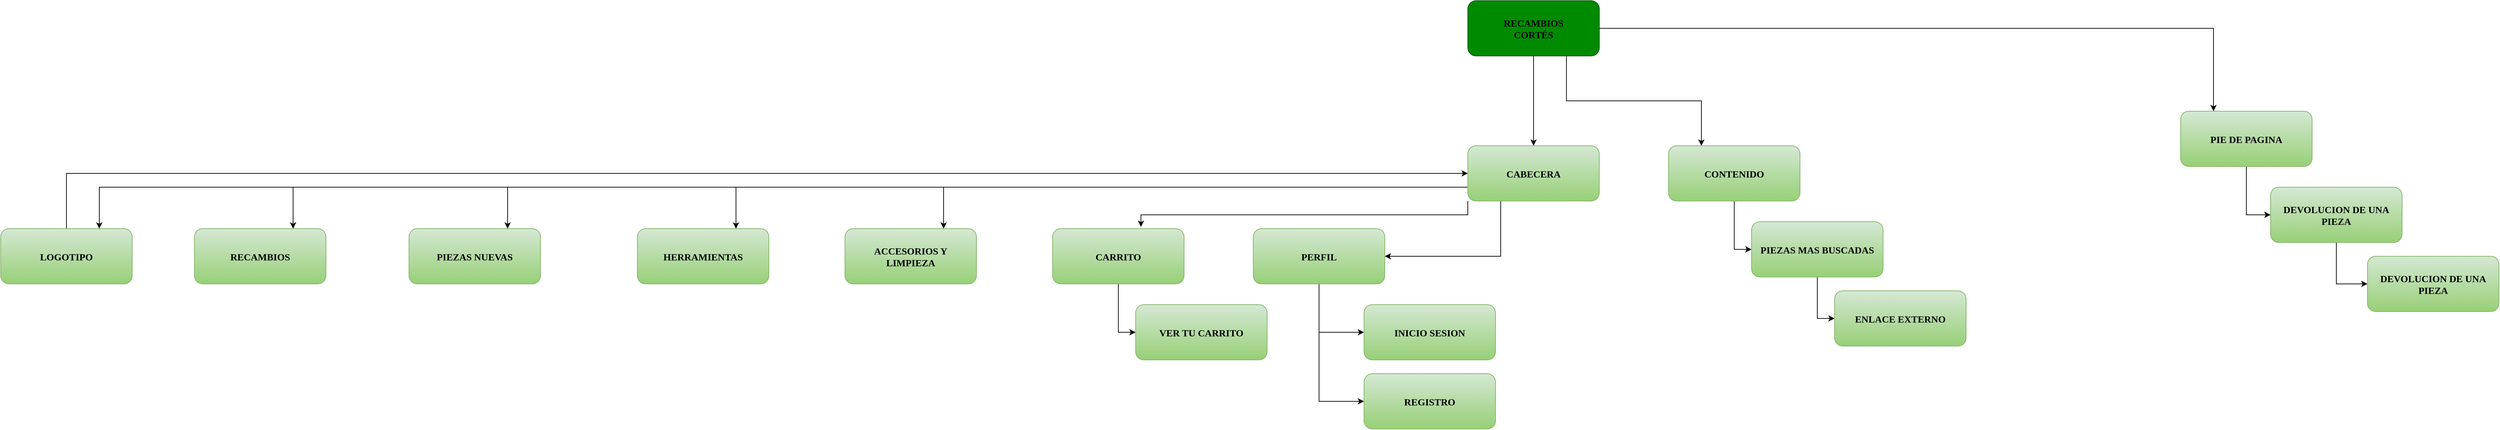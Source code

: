 <mxfile version="24.7.16">
  <diagram name="Page-1" id="2c0d36ab-eaac-3732-788b-9136903baeff">
    <mxGraphModel dx="7107" dy="1418" grid="1" gridSize="10" guides="1" tooltips="1" connect="1" arrows="1" fold="1" page="1" pageScale="1.5" pageWidth="3000" pageHeight="3000" background="none" math="0" shadow="0">
      <root>
        <mxCell id="0" />
        <mxCell id="1" parent="0" />
        <mxCell id="wIMWApF75YpSeEcvYqAv-141" style="edgeStyle=orthogonalEdgeStyle;rounded=0;orthogonalLoop=1;jettySize=auto;html=1;exitX=0.5;exitY=1;exitDx=0;exitDy=0;entryX=0.5;entryY=0;entryDx=0;entryDy=0;" edge="1" parent="1" source="2" target="wIMWApF75YpSeEcvYqAv-139">
          <mxGeometry relative="1" as="geometry" />
        </mxCell>
        <mxCell id="wIMWApF75YpSeEcvYqAv-166" style="edgeStyle=orthogonalEdgeStyle;rounded=0;orthogonalLoop=1;jettySize=auto;html=1;exitX=0.75;exitY=1;exitDx=0;exitDy=0;entryX=0.25;entryY=0;entryDx=0;entryDy=0;" edge="1" parent="1" source="2" target="wIMWApF75YpSeEcvYqAv-159">
          <mxGeometry relative="1" as="geometry" />
        </mxCell>
        <mxCell id="wIMWApF75YpSeEcvYqAv-168" style="edgeStyle=orthogonalEdgeStyle;rounded=0;orthogonalLoop=1;jettySize=auto;html=1;exitX=1;exitY=0.5;exitDx=0;exitDy=0;entryX=0.25;entryY=0;entryDx=0;entryDy=0;" edge="1" parent="1" source="2" target="wIMWApF75YpSeEcvYqAv-167">
          <mxGeometry relative="1" as="geometry" />
        </mxCell>
        <mxCell id="2" value="RECAMBIOS&#xa;CORTÉS" style="rounded=1;fillColor=#008a00;strokeColor=#005700;fontColor=#000000;fontStyle=1;fontFamily=Tahoma;fontSize=14" parent="1" vertex="1">
          <mxGeometry x="-2380" y="390" width="190" height="80" as="geometry" />
        </mxCell>
        <mxCell id="wIMWApF75YpSeEcvYqAv-131" value="RECAMBIOS" style="rounded=1;fillColor=#d5e8d4;strokeColor=#82b366;fontStyle=1;fontFamily=Tahoma;fontSize=14;gradientColor=#97d077;" vertex="1" parent="1">
          <mxGeometry x="-4220" y="720" width="190" height="80" as="geometry" />
        </mxCell>
        <mxCell id="wIMWApF75YpSeEcvYqAv-133" value="ACCESORIOS Y&#xa;LIMPIEZA" style="rounded=1;fillColor=#d5e8d4;strokeColor=#82b366;fontStyle=1;fontFamily=Tahoma;fontSize=14;gradientColor=#97d077;" vertex="1" parent="1">
          <mxGeometry x="-3280" y="720" width="190" height="80" as="geometry" />
        </mxCell>
        <mxCell id="wIMWApF75YpSeEcvYqAv-134" value="PIEZAS NUEVAS" style="rounded=1;fillColor=#d5e8d4;strokeColor=#82b366;fontStyle=1;fontFamily=Tahoma;fontSize=14;gradientColor=#97d077;" vertex="1" parent="1">
          <mxGeometry x="-3910" y="720" width="190" height="80" as="geometry" />
        </mxCell>
        <mxCell id="wIMWApF75YpSeEcvYqAv-135" value="HERRAMIENTAS" style="rounded=1;fillColor=#d5e8d4;strokeColor=#82b366;fontStyle=1;fontFamily=Tahoma;fontSize=14;gradientColor=#97d077;" vertex="1" parent="1">
          <mxGeometry x="-3580" y="720" width="190" height="80" as="geometry" />
        </mxCell>
        <mxCell id="wIMWApF75YpSeEcvYqAv-155" style="edgeStyle=orthogonalEdgeStyle;rounded=0;orthogonalLoop=1;jettySize=auto;html=1;exitX=0.5;exitY=1;exitDx=0;exitDy=0;entryX=0;entryY=0.5;entryDx=0;entryDy=0;" edge="1" parent="1" source="wIMWApF75YpSeEcvYqAv-136" target="wIMWApF75YpSeEcvYqAv-154">
          <mxGeometry relative="1" as="geometry" />
        </mxCell>
        <mxCell id="wIMWApF75YpSeEcvYqAv-136" value="CARRITO" style="rounded=1;fillColor=#d5e8d4;strokeColor=#82b366;fontStyle=1;fontFamily=Tahoma;fontSize=14;gradientColor=#97d077;" vertex="1" parent="1">
          <mxGeometry x="-2980" y="720" width="190" height="80" as="geometry" />
        </mxCell>
        <mxCell id="wIMWApF75YpSeEcvYqAv-151" style="edgeStyle=orthogonalEdgeStyle;rounded=0;orthogonalLoop=1;jettySize=auto;html=1;exitX=0.5;exitY=1;exitDx=0;exitDy=0;entryX=0;entryY=0.5;entryDx=0;entryDy=0;" edge="1" parent="1" source="wIMWApF75YpSeEcvYqAv-137" target="wIMWApF75YpSeEcvYqAv-150">
          <mxGeometry relative="1" as="geometry" />
        </mxCell>
        <mxCell id="wIMWApF75YpSeEcvYqAv-153" style="edgeStyle=orthogonalEdgeStyle;rounded=0;orthogonalLoop=1;jettySize=auto;html=1;exitX=0.5;exitY=1;exitDx=0;exitDy=0;entryX=0;entryY=0.5;entryDx=0;entryDy=0;" edge="1" parent="1" source="wIMWApF75YpSeEcvYqAv-137" target="wIMWApF75YpSeEcvYqAv-152">
          <mxGeometry relative="1" as="geometry" />
        </mxCell>
        <mxCell id="wIMWApF75YpSeEcvYqAv-137" value="PERFIL" style="rounded=1;fillColor=#d5e8d4;strokeColor=#82b366;fontStyle=1;fontFamily=Tahoma;fontSize=14;gradientColor=#97d077;" vertex="1" parent="1">
          <mxGeometry x="-2690" y="720" width="190" height="80" as="geometry" />
        </mxCell>
        <mxCell id="wIMWApF75YpSeEcvYqAv-149" style="edgeStyle=orthogonalEdgeStyle;rounded=0;orthogonalLoop=1;jettySize=auto;html=1;exitX=0.5;exitY=0;exitDx=0;exitDy=0;entryX=0;entryY=0.5;entryDx=0;entryDy=0;" edge="1" parent="1" source="wIMWApF75YpSeEcvYqAv-138" target="wIMWApF75YpSeEcvYqAv-139">
          <mxGeometry relative="1" as="geometry" />
        </mxCell>
        <mxCell id="wIMWApF75YpSeEcvYqAv-138" value="LOGOTIPO" style="rounded=1;fillColor=#d5e8d4;strokeColor=#82b366;fontStyle=1;fontFamily=Tahoma;fontSize=14;gradientColor=#97d077;" vertex="1" parent="1">
          <mxGeometry x="-4500" y="720" width="190" height="80" as="geometry" />
        </mxCell>
        <mxCell id="wIMWApF75YpSeEcvYqAv-144" style="edgeStyle=orthogonalEdgeStyle;rounded=0;orthogonalLoop=1;jettySize=auto;html=1;exitX=0;exitY=0.75;exitDx=0;exitDy=0;entryX=0.75;entryY=0;entryDx=0;entryDy=0;" edge="1" parent="1" source="wIMWApF75YpSeEcvYqAv-139" target="wIMWApF75YpSeEcvYqAv-133">
          <mxGeometry relative="1" as="geometry" />
        </mxCell>
        <mxCell id="wIMWApF75YpSeEcvYqAv-145" style="edgeStyle=orthogonalEdgeStyle;rounded=0;orthogonalLoop=1;jettySize=auto;html=1;exitX=0;exitY=0.75;exitDx=0;exitDy=0;entryX=0.75;entryY=0;entryDx=0;entryDy=0;" edge="1" parent="1" source="wIMWApF75YpSeEcvYqAv-139" target="wIMWApF75YpSeEcvYqAv-135">
          <mxGeometry relative="1" as="geometry" />
        </mxCell>
        <mxCell id="wIMWApF75YpSeEcvYqAv-146" style="edgeStyle=orthogonalEdgeStyle;rounded=0;orthogonalLoop=1;jettySize=auto;html=1;exitX=0;exitY=0.75;exitDx=0;exitDy=0;entryX=0.75;entryY=0;entryDx=0;entryDy=0;" edge="1" parent="1" source="wIMWApF75YpSeEcvYqAv-139" target="wIMWApF75YpSeEcvYqAv-134">
          <mxGeometry relative="1" as="geometry" />
        </mxCell>
        <mxCell id="wIMWApF75YpSeEcvYqAv-147" style="edgeStyle=orthogonalEdgeStyle;rounded=0;orthogonalLoop=1;jettySize=auto;html=1;exitX=0;exitY=0.75;exitDx=0;exitDy=0;entryX=0.75;entryY=0;entryDx=0;entryDy=0;" edge="1" parent="1" source="wIMWApF75YpSeEcvYqAv-139" target="wIMWApF75YpSeEcvYqAv-131">
          <mxGeometry relative="1" as="geometry" />
        </mxCell>
        <mxCell id="wIMWApF75YpSeEcvYqAv-148" style="edgeStyle=orthogonalEdgeStyle;rounded=0;orthogonalLoop=1;jettySize=auto;html=1;exitX=0;exitY=0.75;exitDx=0;exitDy=0;entryX=0.75;entryY=0;entryDx=0;entryDy=0;" edge="1" parent="1" source="wIMWApF75YpSeEcvYqAv-139" target="wIMWApF75YpSeEcvYqAv-138">
          <mxGeometry relative="1" as="geometry" />
        </mxCell>
        <mxCell id="wIMWApF75YpSeEcvYqAv-165" style="edgeStyle=orthogonalEdgeStyle;rounded=0;orthogonalLoop=1;jettySize=auto;html=1;exitX=0.25;exitY=1;exitDx=0;exitDy=0;entryX=1;entryY=0.5;entryDx=0;entryDy=0;" edge="1" parent="1" source="wIMWApF75YpSeEcvYqAv-139" target="wIMWApF75YpSeEcvYqAv-137">
          <mxGeometry relative="1" as="geometry" />
        </mxCell>
        <mxCell id="wIMWApF75YpSeEcvYqAv-139" value="CABECERA" style="rounded=1;fillColor=#d5e8d4;strokeColor=#82b366;fontStyle=1;fontFamily=Tahoma;fontSize=14;gradientColor=#97d077;" vertex="1" parent="1">
          <mxGeometry x="-2380" y="600" width="190" height="80" as="geometry" />
        </mxCell>
        <mxCell id="wIMWApF75YpSeEcvYqAv-150" value="INICIO SESION" style="rounded=1;fillColor=#d5e8d4;strokeColor=#82b366;fontStyle=1;fontFamily=Tahoma;fontSize=14;gradientColor=#97d077;" vertex="1" parent="1">
          <mxGeometry x="-2530" y="830" width="190" height="80" as="geometry" />
        </mxCell>
        <mxCell id="wIMWApF75YpSeEcvYqAv-152" value="REGISTRO" style="rounded=1;fillColor=#d5e8d4;strokeColor=#82b366;fontStyle=1;fontFamily=Tahoma;fontSize=14;gradientColor=#97d077;" vertex="1" parent="1">
          <mxGeometry x="-2530" y="930" width="190" height="80" as="geometry" />
        </mxCell>
        <mxCell id="wIMWApF75YpSeEcvYqAv-154" value="VER TU CARRITO" style="rounded=1;fillColor=#d5e8d4;strokeColor=#82b366;fontStyle=1;fontFamily=Tahoma;fontSize=14;gradientColor=#97d077;" vertex="1" parent="1">
          <mxGeometry x="-2860" y="830" width="190" height="80" as="geometry" />
        </mxCell>
        <mxCell id="wIMWApF75YpSeEcvYqAv-158" style="edgeStyle=orthogonalEdgeStyle;rounded=0;orthogonalLoop=1;jettySize=auto;html=1;exitX=0;exitY=1;exitDx=0;exitDy=0;entryX=0.672;entryY=-0.032;entryDx=0;entryDy=0;entryPerimeter=0;" edge="1" parent="1" source="wIMWApF75YpSeEcvYqAv-139" target="wIMWApF75YpSeEcvYqAv-136">
          <mxGeometry relative="1" as="geometry" />
        </mxCell>
        <mxCell id="wIMWApF75YpSeEcvYqAv-162" style="edgeStyle=orthogonalEdgeStyle;rounded=0;orthogonalLoop=1;jettySize=auto;html=1;exitX=0.5;exitY=1;exitDx=0;exitDy=0;entryX=0;entryY=0.5;entryDx=0;entryDy=0;" edge="1" parent="1" source="wIMWApF75YpSeEcvYqAv-159" target="wIMWApF75YpSeEcvYqAv-161">
          <mxGeometry relative="1" as="geometry" />
        </mxCell>
        <mxCell id="wIMWApF75YpSeEcvYqAv-159" value="CONTENIDO" style="rounded=1;fillColor=#d5e8d4;strokeColor=#82b366;fontStyle=1;fontFamily=Tahoma;fontSize=14;gradientColor=#97d077;" vertex="1" parent="1">
          <mxGeometry x="-2090" y="600" width="190" height="80" as="geometry" />
        </mxCell>
        <mxCell id="wIMWApF75YpSeEcvYqAv-164" style="edgeStyle=orthogonalEdgeStyle;rounded=0;orthogonalLoop=1;jettySize=auto;html=1;exitX=0.5;exitY=1;exitDx=0;exitDy=0;entryX=0;entryY=0.5;entryDx=0;entryDy=0;" edge="1" parent="1" source="wIMWApF75YpSeEcvYqAv-161" target="wIMWApF75YpSeEcvYqAv-163">
          <mxGeometry relative="1" as="geometry" />
        </mxCell>
        <mxCell id="wIMWApF75YpSeEcvYqAv-161" value="PIEZAS MAS BUSCADAS" style="rounded=1;fillColor=#d5e8d4;strokeColor=#82b366;fontStyle=1;fontFamily=Tahoma;fontSize=14;gradientColor=#97d077;" vertex="1" parent="1">
          <mxGeometry x="-1970" y="710" width="190" height="80" as="geometry" />
        </mxCell>
        <mxCell id="wIMWApF75YpSeEcvYqAv-163" value="ENLACE EXTERNO" style="rounded=1;fillColor=#d5e8d4;strokeColor=#82b366;fontStyle=1;fontFamily=Tahoma;fontSize=14;gradientColor=#97d077;" vertex="1" parent="1">
          <mxGeometry x="-1850" y="810" width="190" height="80" as="geometry" />
        </mxCell>
        <mxCell id="wIMWApF75YpSeEcvYqAv-170" style="edgeStyle=orthogonalEdgeStyle;rounded=0;orthogonalLoop=1;jettySize=auto;html=1;exitX=0.5;exitY=1;exitDx=0;exitDy=0;entryX=0;entryY=0.5;entryDx=0;entryDy=0;" edge="1" parent="1" source="wIMWApF75YpSeEcvYqAv-167" target="wIMWApF75YpSeEcvYqAv-169">
          <mxGeometry relative="1" as="geometry" />
        </mxCell>
        <mxCell id="wIMWApF75YpSeEcvYqAv-167" value="PIE DE PAGINA" style="rounded=1;fillColor=#d5e8d4;strokeColor=#82b366;fontStyle=1;fontFamily=Tahoma;fontSize=14;gradientColor=#97d077;" vertex="1" parent="1">
          <mxGeometry x="-1350" y="550" width="190" height="80" as="geometry" />
        </mxCell>
        <mxCell id="wIMWApF75YpSeEcvYqAv-172" style="edgeStyle=orthogonalEdgeStyle;rounded=0;orthogonalLoop=1;jettySize=auto;html=1;exitX=0.5;exitY=1;exitDx=0;exitDy=0;entryX=0;entryY=0.5;entryDx=0;entryDy=0;" edge="1" parent="1" source="wIMWApF75YpSeEcvYqAv-169" target="wIMWApF75YpSeEcvYqAv-171">
          <mxGeometry relative="1" as="geometry" />
        </mxCell>
        <mxCell id="wIMWApF75YpSeEcvYqAv-169" value="DEVOLUCION DE UNA&#xa;PIEZA" style="rounded=1;fillColor=#d5e8d4;strokeColor=#82b366;fontStyle=1;fontFamily=Tahoma;fontSize=14;gradientColor=#97d077;" vertex="1" parent="1">
          <mxGeometry x="-1220" y="660" width="190" height="80" as="geometry" />
        </mxCell>
        <mxCell id="wIMWApF75YpSeEcvYqAv-171" value="DEVOLUCION DE UNA&#xa;PIEZA" style="rounded=1;fillColor=#d5e8d4;strokeColor=#82b366;fontStyle=1;fontFamily=Tahoma;fontSize=14;gradientColor=#97d077;" vertex="1" parent="1">
          <mxGeometry x="-1080" y="760" width="190" height="80" as="geometry" />
        </mxCell>
      </root>
    </mxGraphModel>
  </diagram>
</mxfile>
